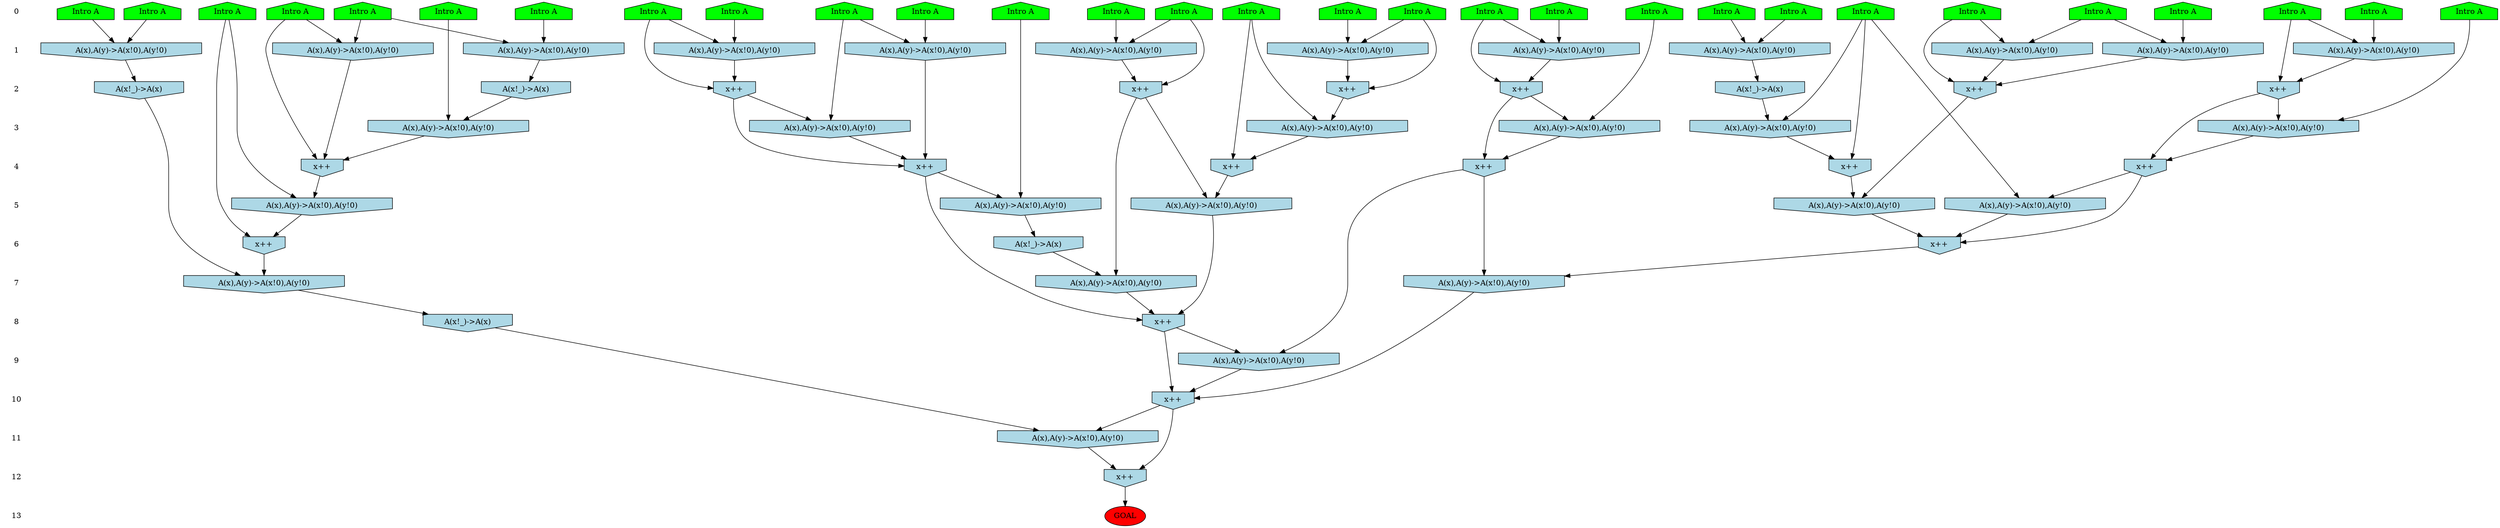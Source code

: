 /* Compression of 1 causal flows obtained in average at 2.953294E+00 t.u */
/* Compressed causal flows were: [950] */
digraph G{
 ranksep=.5 ; 
{ rank = same ; "0" [shape=plaintext] ; node_1 [label ="Intro A", shape=house, style=filled, fillcolor=green] ;
node_2 [label ="Intro A", shape=house, style=filled, fillcolor=green] ;
node_3 [label ="Intro A", shape=house, style=filled, fillcolor=green] ;
node_4 [label ="Intro A", shape=house, style=filled, fillcolor=green] ;
node_5 [label ="Intro A", shape=house, style=filled, fillcolor=green] ;
node_6 [label ="Intro A", shape=house, style=filled, fillcolor=green] ;
node_7 [label ="Intro A", shape=house, style=filled, fillcolor=green] ;
node_8 [label ="Intro A", shape=house, style=filled, fillcolor=green] ;
node_9 [label ="Intro A", shape=house, style=filled, fillcolor=green] ;
node_10 [label ="Intro A", shape=house, style=filled, fillcolor=green] ;
node_11 [label ="Intro A", shape=house, style=filled, fillcolor=green] ;
node_12 [label ="Intro A", shape=house, style=filled, fillcolor=green] ;
node_13 [label ="Intro A", shape=house, style=filled, fillcolor=green] ;
node_14 [label ="Intro A", shape=house, style=filled, fillcolor=green] ;
node_15 [label ="Intro A", shape=house, style=filled, fillcolor=green] ;
node_16 [label ="Intro A", shape=house, style=filled, fillcolor=green] ;
node_17 [label ="Intro A", shape=house, style=filled, fillcolor=green] ;
node_18 [label ="Intro A", shape=house, style=filled, fillcolor=green] ;
node_19 [label ="Intro A", shape=house, style=filled, fillcolor=green] ;
node_20 [label ="Intro A", shape=house, style=filled, fillcolor=green] ;
node_21 [label ="Intro A", shape=house, style=filled, fillcolor=green] ;
node_22 [label ="Intro A", shape=house, style=filled, fillcolor=green] ;
node_23 [label ="Intro A", shape=house, style=filled, fillcolor=green] ;
node_24 [label ="Intro A", shape=house, style=filled, fillcolor=green] ;
node_25 [label ="Intro A", shape=house, style=filled, fillcolor=green] ;
node_26 [label ="Intro A", shape=house, style=filled, fillcolor=green] ;
node_27 [label ="Intro A", shape=house, style=filled, fillcolor=green] ;
node_28 [label ="Intro A", shape=house, style=filled, fillcolor=green] ;
node_29 [label ="Intro A", shape=house, style=filled, fillcolor=green] ;
}
{ rank = same ; "1" [shape=plaintext] ; node_30 [label="A(x),A(y)->A(x!0),A(y!0)", shape=invhouse, style=filled, fillcolor = lightblue] ;
node_32 [label="A(x),A(y)->A(x!0),A(y!0)", shape=invhouse, style=filled, fillcolor = lightblue] ;
node_33 [label="A(x),A(y)->A(x!0),A(y!0)", shape=invhouse, style=filled, fillcolor = lightblue] ;
node_35 [label="A(x),A(y)->A(x!0),A(y!0)", shape=invhouse, style=filled, fillcolor = lightblue] ;
node_36 [label="A(x),A(y)->A(x!0),A(y!0)", shape=invhouse, style=filled, fillcolor = lightblue] ;
node_37 [label="A(x),A(y)->A(x!0),A(y!0)", shape=invhouse, style=filled, fillcolor = lightblue] ;
node_38 [label="A(x),A(y)->A(x!0),A(y!0)", shape=invhouse, style=filled, fillcolor = lightblue] ;
node_39 [label="A(x),A(y)->A(x!0),A(y!0)", shape=invhouse, style=filled, fillcolor = lightblue] ;
node_45 [label="A(x),A(y)->A(x!0),A(y!0)", shape=invhouse, style=filled, fillcolor = lightblue] ;
node_48 [label="A(x),A(y)->A(x!0),A(y!0)", shape=invhouse, style=filled, fillcolor = lightblue] ;
node_54 [label="A(x),A(y)->A(x!0),A(y!0)", shape=invhouse, style=filled, fillcolor = lightblue] ;
node_56 [label="A(x),A(y)->A(x!0),A(y!0)", shape=invhouse, style=filled, fillcolor = lightblue] ;
}
{ rank = same ; "2" [shape=plaintext] ; node_31 [label="x++", shape=invhouse, style=filled, fillcolor = lightblue] ;
node_34 [label="A(x!_)->A(x)", shape=invhouse, style=filled, fillcolor = lightblue] ;
node_40 [label="x++", shape=invhouse, style=filled, fillcolor = lightblue] ;
node_41 [label="x++", shape=invhouse, style=filled, fillcolor = lightblue] ;
node_43 [label="A(x!_)->A(x)", shape=invhouse, style=filled, fillcolor = lightblue] ;
node_44 [label="x++", shape=invhouse, style=filled, fillcolor = lightblue] ;
node_53 [label="x++", shape=invhouse, style=filled, fillcolor = lightblue] ;
node_57 [label="x++", shape=invhouse, style=filled, fillcolor = lightblue] ;
node_59 [label="A(x!_)->A(x)", shape=invhouse, style=filled, fillcolor = lightblue] ;
}
{ rank = same ; "3" [shape=plaintext] ; node_42 [label="A(x),A(y)->A(x!0),A(y!0)", shape=invhouse, style=filled, fillcolor = lightblue] ;
node_46 [label="A(x),A(y)->A(x!0),A(y!0)", shape=invhouse, style=filled, fillcolor = lightblue] ;
node_47 [label="A(x),A(y)->A(x!0),A(y!0)", shape=invhouse, style=filled, fillcolor = lightblue] ;
node_50 [label="A(x),A(y)->A(x!0),A(y!0)", shape=invhouse, style=filled, fillcolor = lightblue] ;
node_55 [label="A(x),A(y)->A(x!0),A(y!0)", shape=invhouse, style=filled, fillcolor = lightblue] ;
node_58 [label="A(x),A(y)->A(x!0),A(y!0)", shape=invhouse, style=filled, fillcolor = lightblue] ;
}
{ rank = same ; "4" [shape=plaintext] ; node_49 [label="x++", shape=invhouse, style=filled, fillcolor = lightblue] ;
node_52 [label="x++", shape=invhouse, style=filled, fillcolor = lightblue] ;
node_61 [label="x++", shape=invhouse, style=filled, fillcolor = lightblue] ;
node_67 [label="x++", shape=invhouse, style=filled, fillcolor = lightblue] ;
node_68 [label="x++", shape=invhouse, style=filled, fillcolor = lightblue] ;
node_69 [label="x++", shape=invhouse, style=filled, fillcolor = lightblue] ;
}
{ rank = same ; "5" [shape=plaintext] ; node_51 [label="A(x),A(y)->A(x!0),A(y!0)", shape=invhouse, style=filled, fillcolor = lightblue] ;
node_60 [label="A(x),A(y)->A(x!0),A(y!0)", shape=invhouse, style=filled, fillcolor = lightblue] ;
node_70 [label="A(x),A(y)->A(x!0),A(y!0)", shape=invhouse, style=filled, fillcolor = lightblue] ;
node_71 [label="A(x),A(y)->A(x!0),A(y!0)", shape=invhouse, style=filled, fillcolor = lightblue] ;
node_72 [label="A(x),A(y)->A(x!0),A(y!0)", shape=invhouse, style=filled, fillcolor = lightblue] ;
}
{ rank = same ; "6" [shape=plaintext] ; node_62 [label="x++", shape=invhouse, style=filled, fillcolor = lightblue] ;
node_65 [label="A(x!_)->A(x)", shape=invhouse, style=filled, fillcolor = lightblue] ;
node_75 [label="x++", shape=invhouse, style=filled, fillcolor = lightblue] ;
}
{ rank = same ; "7" [shape=plaintext] ; node_63 [label="A(x),A(y)->A(x!0),A(y!0)", shape=invhouse, style=filled, fillcolor = lightblue] ;
node_66 [label="A(x),A(y)->A(x!0),A(y!0)", shape=invhouse, style=filled, fillcolor = lightblue] ;
node_76 [label="A(x),A(y)->A(x!0),A(y!0)", shape=invhouse, style=filled, fillcolor = lightblue] ;
}
{ rank = same ; "8" [shape=plaintext] ; node_64 [label="A(x!_)->A(x)", shape=invhouse, style=filled, fillcolor = lightblue] ;
node_73 [label="x++", shape=invhouse, style=filled, fillcolor = lightblue] ;
}
{ rank = same ; "9" [shape=plaintext] ; node_74 [label="A(x),A(y)->A(x!0),A(y!0)", shape=invhouse, style=filled, fillcolor = lightblue] ;
}
{ rank = same ; "10" [shape=plaintext] ; node_77 [label="x++", shape=invhouse, style=filled, fillcolor = lightblue] ;
}
{ rank = same ; "11" [shape=plaintext] ; node_78 [label="A(x),A(y)->A(x!0),A(y!0)", shape=invhouse, style=filled, fillcolor = lightblue] ;
}
{ rank = same ; "12" [shape=plaintext] ; node_79 [label="x++", shape=invhouse, style=filled, fillcolor = lightblue] ;
}
{ rank = same ; "13" [shape=plaintext] ; node_80 [label ="GOAL", style=filled, fillcolor=red] ;
}
"0" -> "1" [style="invis"]; 
"1" -> "2" [style="invis"]; 
"2" -> "3" [style="invis"]; 
"3" -> "4" [style="invis"]; 
"4" -> "5" [style="invis"]; 
"5" -> "6" [style="invis"]; 
"6" -> "7" [style="invis"]; 
"7" -> "8" [style="invis"]; 
"8" -> "9" [style="invis"]; 
"9" -> "10" [style="invis"]; 
"10" -> "11" [style="invis"]; 
"11" -> "12" [style="invis"]; 
"12" -> "13" [style="invis"]; 
node_7 -> node_30
node_8 -> node_30
node_8 -> node_31
node_30 -> node_31
node_10 -> node_32
node_26 -> node_32
node_14 -> node_33
node_18 -> node_33
node_33 -> node_34
node_4 -> node_35
node_9 -> node_35
node_6 -> node_36
node_14 -> node_36
node_1 -> node_37
node_12 -> node_37
node_17 -> node_38
node_22 -> node_38
node_15 -> node_39
node_19 -> node_39
node_12 -> node_40
node_37 -> node_40
node_22 -> node_41
node_38 -> node_41
node_21 -> node_42
node_31 -> node_42
node_32 -> node_43
node_19 -> node_44
node_39 -> node_44
node_20 -> node_45
node_21 -> node_45
node_16 -> node_46
node_34 -> node_46
node_28 -> node_47
node_43 -> node_47
node_4 -> node_48
node_24 -> node_48
node_6 -> node_49
node_36 -> node_49
node_46 -> node_49
node_11 -> node_50
node_41 -> node_50
node_23 -> node_51
node_49 -> node_51
node_31 -> node_52
node_42 -> node_52
node_45 -> node_52
node_24 -> node_53
node_35 -> node_53
node_48 -> node_53
node_3 -> node_54
node_25 -> node_54
node_5 -> node_55
node_44 -> node_55
node_13 -> node_56
node_27 -> node_56
node_13 -> node_57
node_56 -> node_57
node_29 -> node_58
node_57 -> node_58
node_54 -> node_59
node_2 -> node_60
node_52 -> node_60
node_57 -> node_61
node_58 -> node_61
node_23 -> node_62
node_51 -> node_62
node_59 -> node_63
node_62 -> node_63
node_63 -> node_64
node_60 -> node_65
node_40 -> node_66
node_65 -> node_66
node_44 -> node_67
node_55 -> node_67
node_11 -> node_68
node_50 -> node_68
node_28 -> node_69
node_47 -> node_69
node_40 -> node_70
node_68 -> node_70
node_53 -> node_71
node_69 -> node_71
node_28 -> node_72
node_61 -> node_72
node_52 -> node_73
node_66 -> node_73
node_70 -> node_73
node_67 -> node_74
node_73 -> node_74
node_61 -> node_75
node_71 -> node_75
node_72 -> node_75
node_67 -> node_76
node_75 -> node_76
node_73 -> node_77
node_74 -> node_77
node_76 -> node_77
node_64 -> node_78
node_77 -> node_78
node_77 -> node_79
node_78 -> node_79
node_79 -> node_80
}
/*
 Dot generation time: 0.000505
*/